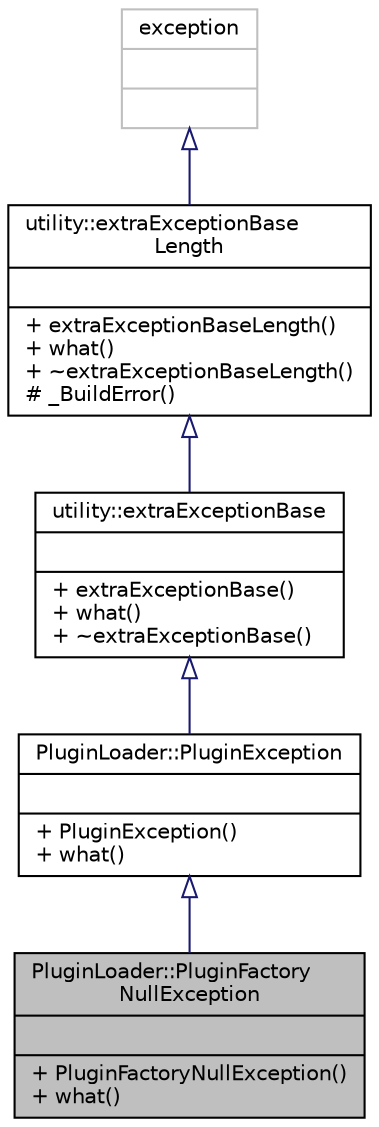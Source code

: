 digraph "PluginLoader::PluginFactoryNullException"
{
 // INTERACTIVE_SVG=YES
 // LATEX_PDF_SIZE
  edge [fontname="Helvetica",fontsize="10",labelfontname="Helvetica",labelfontsize="10"];
  node [fontname="Helvetica",fontsize="10",shape=record];
  Node0 [label="{PluginLoader::PluginFactory\lNullException\n||+ PluginFactoryNullException()\l+ what()\l}",height=0.2,width=0.4,color="black", fillcolor="grey75", style="filled", fontcolor="black",tooltip="The plugin has returned NULL when finding the factory symbol."];
  Node1 -> Node0 [dir="back",color="midnightblue",fontsize="10",style="solid",arrowtail="onormal",fontname="Helvetica"];
  Node1 [label="{PluginLoader::PluginException\n||+ PluginException()\l+ what()\l}",height=0.2,width=0.4,color="black", fillcolor="white", style="filled",URL="$d3/dab/classPluginLoader_1_1PluginException.html",tooltip=" "];
  Node2 -> Node1 [dir="back",color="midnightblue",fontsize="10",style="solid",arrowtail="onormal",fontname="Helvetica"];
  Node2 [label="{utility::extraExceptionBase\n||+ extraExceptionBase()\l+ what()\l+ ~extraExceptionBase()\l}",height=0.2,width=0.4,color="black", fillcolor="white", style="filled",URL="$d5/d78/classutility_1_1extraExceptionBase.html",tooltip="PluginException base class for handling the dlError ro any other extras."];
  Node3 -> Node2 [dir="back",color="midnightblue",fontsize="10",style="solid",arrowtail="onormal",fontname="Helvetica"];
  Node3 [label="{utility::extraExceptionBase\lLength\n||+ extraExceptionBaseLength()\l+ what()\l+ ~extraExceptionBaseLength()\l# _BuildError()\l}",height=0.2,width=0.4,color="black", fillcolor="white", style="filled",URL="$de/d02/classutility_1_1extraExceptionBaseLength.html",tooltip="Base analyser exception class."];
  Node4 -> Node3 [dir="back",color="midnightblue",fontsize="10",style="solid",arrowtail="onormal",fontname="Helvetica"];
  Node4 [label="{exception\n||}",height=0.2,width=0.4,color="grey75", fillcolor="white", style="filled",tooltip=" "];
}
